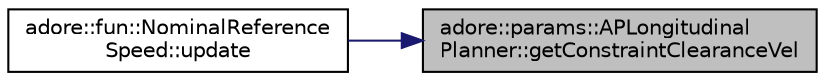 digraph "adore::params::APLongitudinalPlanner::getConstraintClearanceVel"
{
 // LATEX_PDF_SIZE
  edge [fontname="Helvetica",fontsize="10",labelfontname="Helvetica",labelfontsize="10"];
  node [fontname="Helvetica",fontsize="10",shape=record];
  rankdir="RL";
  Node1 [label="adore::params::APLongitudinal\lPlanner::getConstraintClearanceVel",height=0.2,width=0.4,color="black", fillcolor="grey75", style="filled", fontcolor="black",tooltip="getConstraintClearanceVel returns the offset of the reference from the velocity constraints"];
  Node1 -> Node2 [dir="back",color="midnightblue",fontsize="10",style="solid",fontname="Helvetica"];
  Node2 [label="adore::fun::NominalReference\lSpeed::update",height=0.2,width=0.4,color="black", fillcolor="white", style="filled",URL="$classadore_1_1fun_1_1NominalReferenceSpeed.html#a8d4b3f3840611b38035375e6c18bcc6f",tooltip=" "];
}
